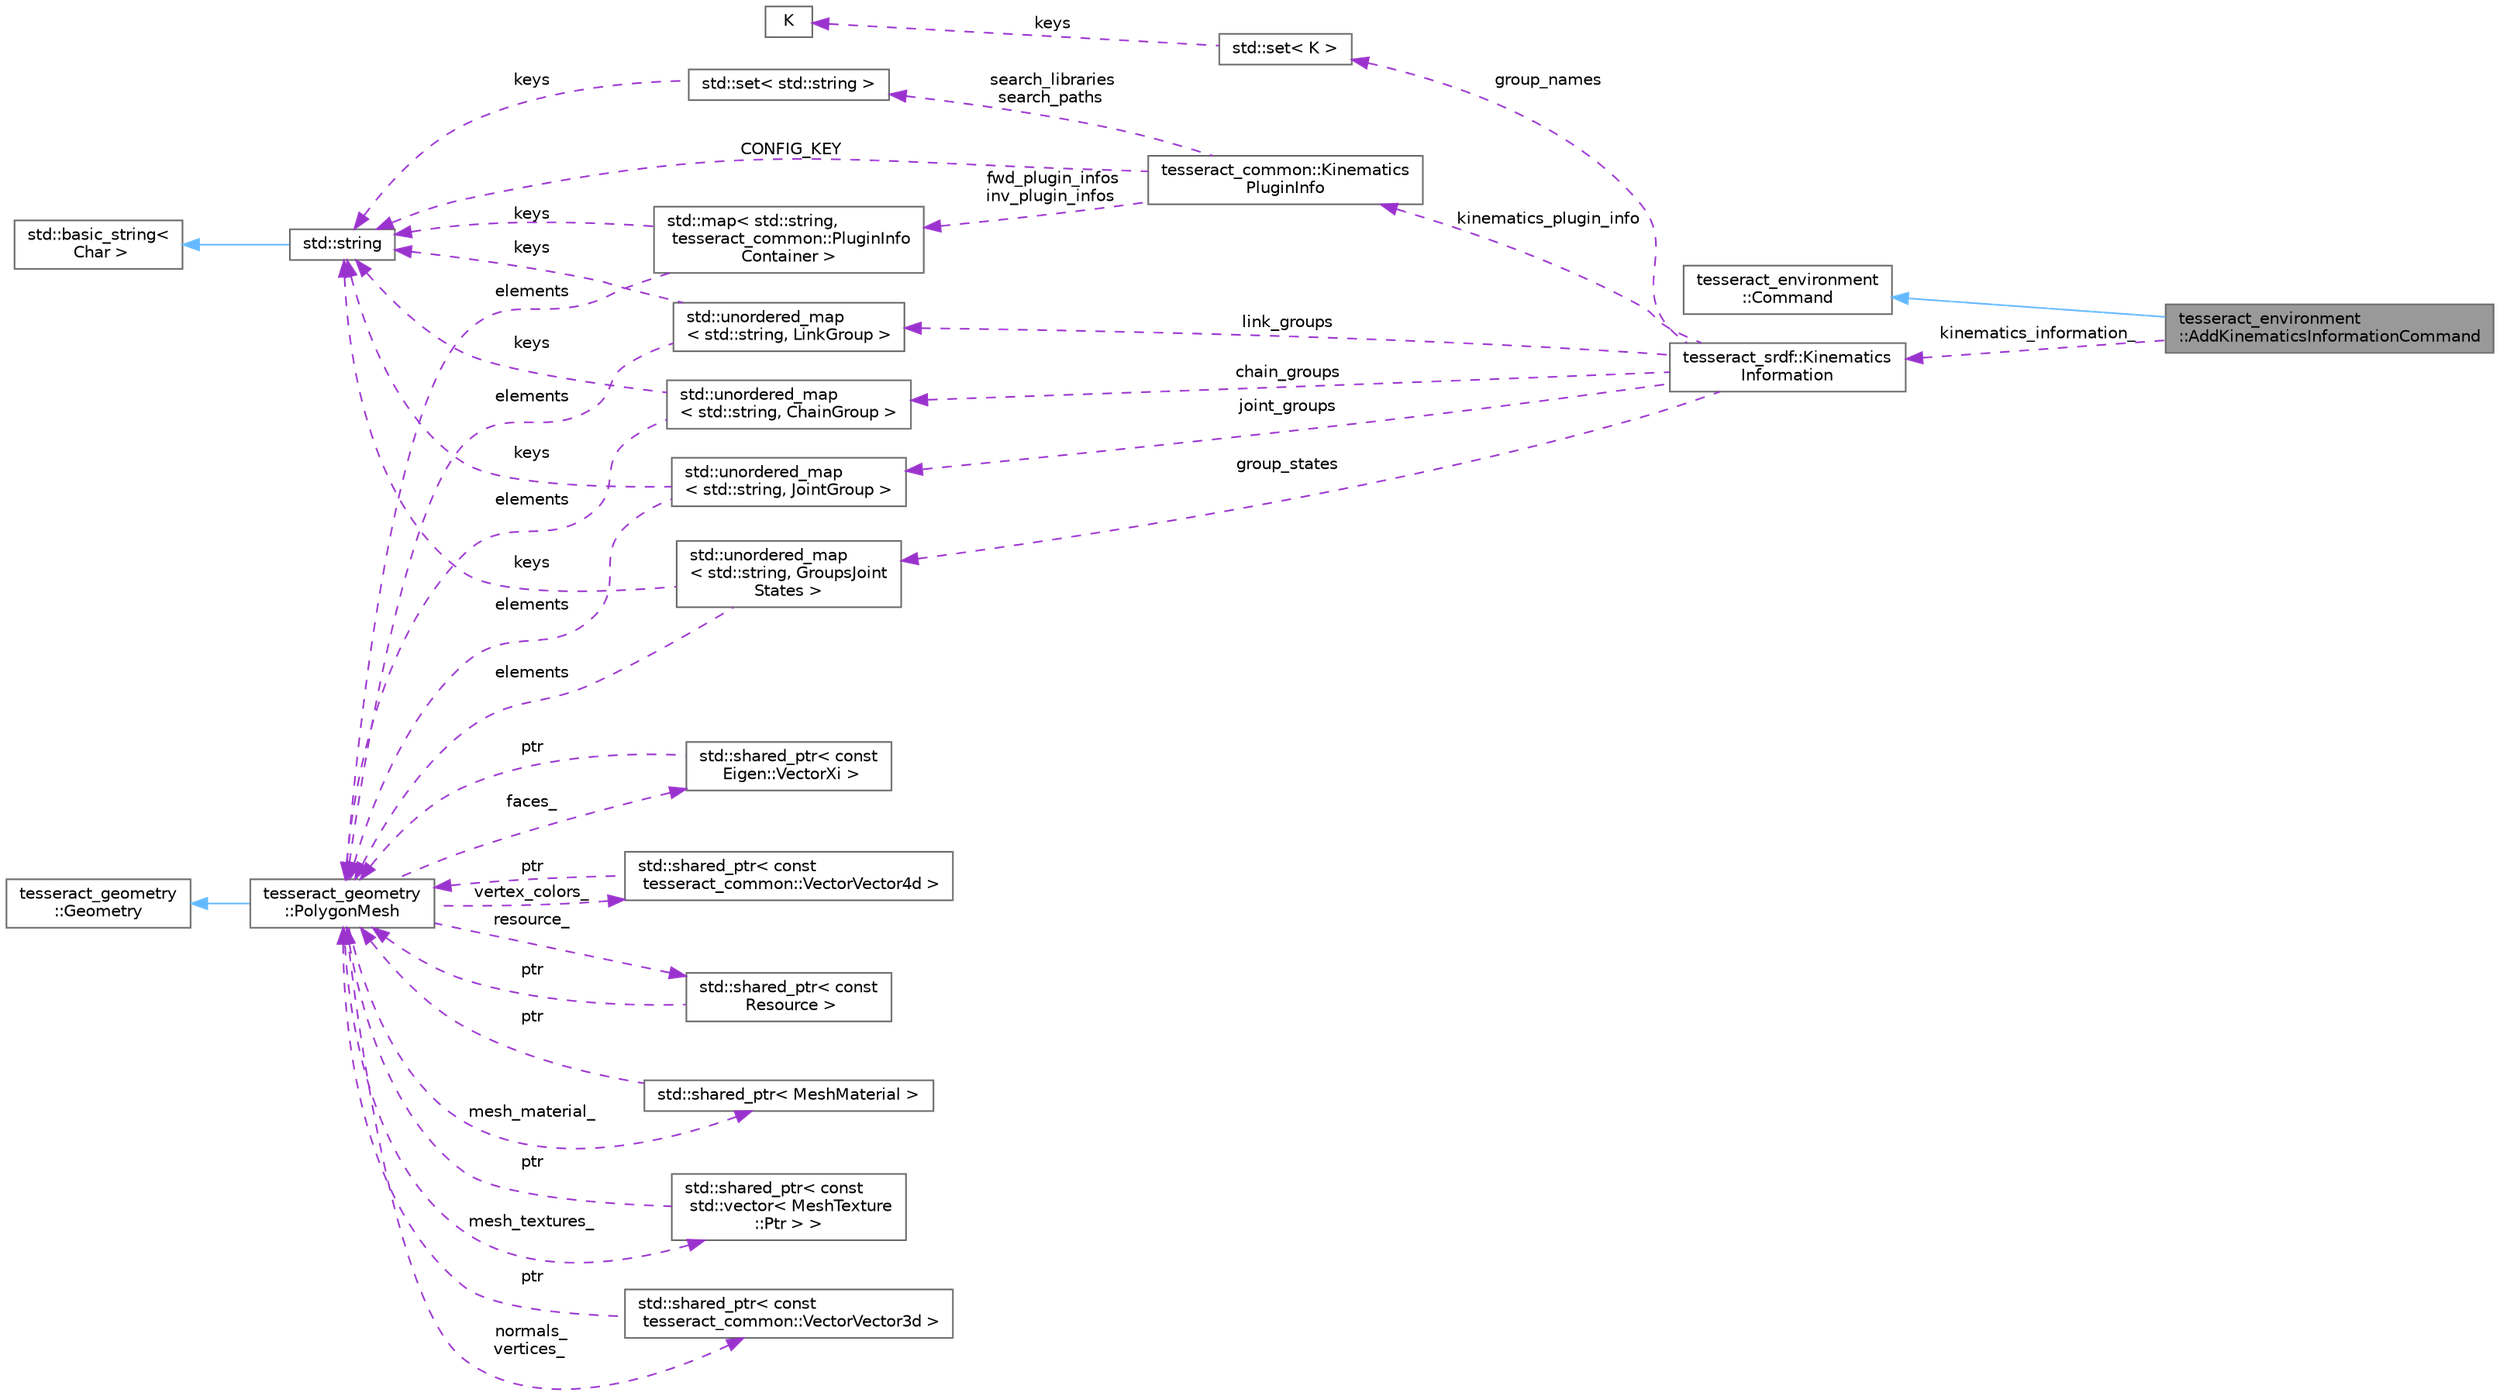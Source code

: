 digraph "tesseract_environment::AddKinematicsInformationCommand"
{
 // LATEX_PDF_SIZE
  bgcolor="transparent";
  edge [fontname=Helvetica,fontsize=10,labelfontname=Helvetica,labelfontsize=10];
  node [fontname=Helvetica,fontsize=10,shape=box,height=0.2,width=0.4];
  rankdir="LR";
  Node1 [label="tesseract_environment\l::AddKinematicsInformationCommand",height=0.2,width=0.4,color="gray40", fillcolor="grey60", style="filled", fontcolor="black",tooltip=" "];
  Node2 -> Node1 [dir="back",color="steelblue1",style="solid"];
  Node2 [label="tesseract_environment\l::Command",height=0.2,width=0.4,color="gray40", fillcolor="white", style="filled",URL="$d0/d1c/classtesseract__environment_1_1Command.html",tooltip=" "];
  Node3 -> Node1 [dir="back",color="darkorchid3",style="dashed",label=" kinematics_information_" ];
  Node3 [label="tesseract_srdf::Kinematics\lInformation",height=0.2,width=0.4,color="gray40", fillcolor="white", style="filled",URL="$df/d53/structtesseract__srdf_1_1KinematicsInformation.html",tooltip="This hold the kinematics information used to create the SRDF and is the data container for the manipu..."];
  Node4 -> Node3 [dir="back",color="darkorchid3",style="dashed",label=" group_names" ];
  Node4 [label="std::set\< K \>",height=0.2,width=0.4,color="gray40", fillcolor="white", style="filled",tooltip=" "];
  Node5 -> Node4 [dir="back",color="darkorchid3",style="dashed",label=" keys" ];
  Node5 [label="K",height=0.2,width=0.4,color="gray40", fillcolor="white", style="filled",tooltip=" "];
  Node6 -> Node3 [dir="back",color="darkorchid3",style="dashed",label=" chain_groups" ];
  Node6 [label="std::unordered_map\l\< std::string, ChainGroup \>",height=0.2,width=0.4,color="gray40", fillcolor="white", style="filled",tooltip=" "];
  Node7 -> Node6 [dir="back",color="darkorchid3",style="dashed",label=" keys" ];
  Node7 [label="std::string",height=0.2,width=0.4,color="gray40", fillcolor="white", style="filled",tooltip=" "];
  Node8 -> Node7 [dir="back",color="steelblue1",style="solid"];
  Node8 [label="std::basic_string\<\l Char \>",height=0.2,width=0.4,color="gray40", fillcolor="white", style="filled",tooltip=" "];
  Node9 -> Node6 [dir="back",color="darkorchid3",style="dashed",label=" elements" ];
  Node9 [label="tesseract_geometry\l::PolygonMesh",height=0.2,width=0.4,color="gray40", fillcolor="white", style="filled",URL="$d8/dc9/classtesseract__geometry_1_1PolygonMesh.html",tooltip=" "];
  Node10 -> Node9 [dir="back",color="steelblue1",style="solid"];
  Node10 [label="tesseract_geometry\l::Geometry",height=0.2,width=0.4,color="gray40", fillcolor="white", style="filled",URL="$df/d1a/classtesseract__geometry_1_1Geometry.html",tooltip=" "];
  Node11 -> Node9 [dir="back",color="darkorchid3",style="dashed",label=" normals_\nvertices_" ];
  Node11 [label="std::shared_ptr\< const\l tesseract_common::VectorVector3d \>",height=0.2,width=0.4,color="gray40", fillcolor="white", style="filled",tooltip=" "];
  Node9 -> Node11 [dir="back",color="darkorchid3",style="dashed",label=" ptr" ];
  Node12 -> Node9 [dir="back",color="darkorchid3",style="dashed",label=" faces_" ];
  Node12 [label="std::shared_ptr\< const\l Eigen::VectorXi \>",height=0.2,width=0.4,color="gray40", fillcolor="white", style="filled",tooltip=" "];
  Node9 -> Node12 [dir="back",color="darkorchid3",style="dashed",label=" ptr" ];
  Node13 -> Node9 [dir="back",color="darkorchid3",style="dashed",label=" resource_" ];
  Node13 [label="std::shared_ptr\< const\l Resource \>",height=0.2,width=0.4,color="gray40", fillcolor="white", style="filled",tooltip=" "];
  Node9 -> Node13 [dir="back",color="darkorchid3",style="dashed",label=" ptr" ];
  Node14 -> Node9 [dir="back",color="darkorchid3",style="dashed",label=" vertex_colors_" ];
  Node14 [label="std::shared_ptr\< const\l tesseract_common::VectorVector4d \>",height=0.2,width=0.4,color="gray40", fillcolor="white", style="filled",tooltip=" "];
  Node9 -> Node14 [dir="back",color="darkorchid3",style="dashed",label=" ptr" ];
  Node15 -> Node9 [dir="back",color="darkorchid3",style="dashed",label=" mesh_material_" ];
  Node15 [label="std::shared_ptr\< MeshMaterial \>",height=0.2,width=0.4,color="gray40", fillcolor="white", style="filled",tooltip=" "];
  Node9 -> Node15 [dir="back",color="darkorchid3",style="dashed",label=" ptr" ];
  Node16 -> Node9 [dir="back",color="darkorchid3",style="dashed",label=" mesh_textures_" ];
  Node16 [label="std::shared_ptr\< const\l std::vector\< MeshTexture\l::Ptr \> \>",height=0.2,width=0.4,color="gray40", fillcolor="white", style="filled",tooltip=" "];
  Node9 -> Node16 [dir="back",color="darkorchid3",style="dashed",label=" ptr" ];
  Node17 -> Node3 [dir="back",color="darkorchid3",style="dashed",label=" joint_groups" ];
  Node17 [label="std::unordered_map\l\< std::string, JointGroup \>",height=0.2,width=0.4,color="gray40", fillcolor="white", style="filled",tooltip=" "];
  Node7 -> Node17 [dir="back",color="darkorchid3",style="dashed",label=" keys" ];
  Node9 -> Node17 [dir="back",color="darkorchid3",style="dashed",label=" elements" ];
  Node18 -> Node3 [dir="back",color="darkorchid3",style="dashed",label=" link_groups" ];
  Node18 [label="std::unordered_map\l\< std::string, LinkGroup \>",height=0.2,width=0.4,color="gray40", fillcolor="white", style="filled",tooltip=" "];
  Node7 -> Node18 [dir="back",color="darkorchid3",style="dashed",label=" keys" ];
  Node9 -> Node18 [dir="back",color="darkorchid3",style="dashed",label=" elements" ];
  Node19 -> Node3 [dir="back",color="darkorchid3",style="dashed",label=" group_states" ];
  Node19 [label="std::unordered_map\l\< std::string, GroupsJoint\lStates \>",height=0.2,width=0.4,color="gray40", fillcolor="white", style="filled",tooltip=" "];
  Node7 -> Node19 [dir="back",color="darkorchid3",style="dashed",label=" keys" ];
  Node9 -> Node19 [dir="back",color="darkorchid3",style="dashed",label=" elements" ];
  Node20 -> Node3 [dir="back",color="darkorchid3",style="dashed",label=" kinematics_plugin_info" ];
  Node20 [label="tesseract_common::Kinematics\lPluginInfo",height=0.2,width=0.4,color="gray40", fillcolor="white", style="filled",URL="$d0/d63/structtesseract__common_1_1KinematicsPluginInfo.html",tooltip="The kinematics plugin information structure."];
  Node21 -> Node20 [dir="back",color="darkorchid3",style="dashed",label=" search_libraries\nsearch_paths" ];
  Node21 [label="std::set\< std::string \>",height=0.2,width=0.4,color="gray40", fillcolor="white", style="filled",tooltip=" "];
  Node7 -> Node21 [dir="back",color="darkorchid3",style="dashed",label=" keys" ];
  Node22 -> Node20 [dir="back",color="darkorchid3",style="dashed",label=" fwd_plugin_infos\ninv_plugin_infos" ];
  Node22 [label="std::map\< std::string,\l tesseract_common::PluginInfo\lContainer \>",height=0.2,width=0.4,color="gray40", fillcolor="white", style="filled",tooltip=" "];
  Node7 -> Node22 [dir="back",color="darkorchid3",style="dashed",label=" keys" ];
  Node9 -> Node22 [dir="back",color="darkorchid3",style="dashed",label=" elements" ];
  Node7 -> Node20 [dir="back",color="darkorchid3",style="dashed",label=" CONFIG_KEY" ];
}
